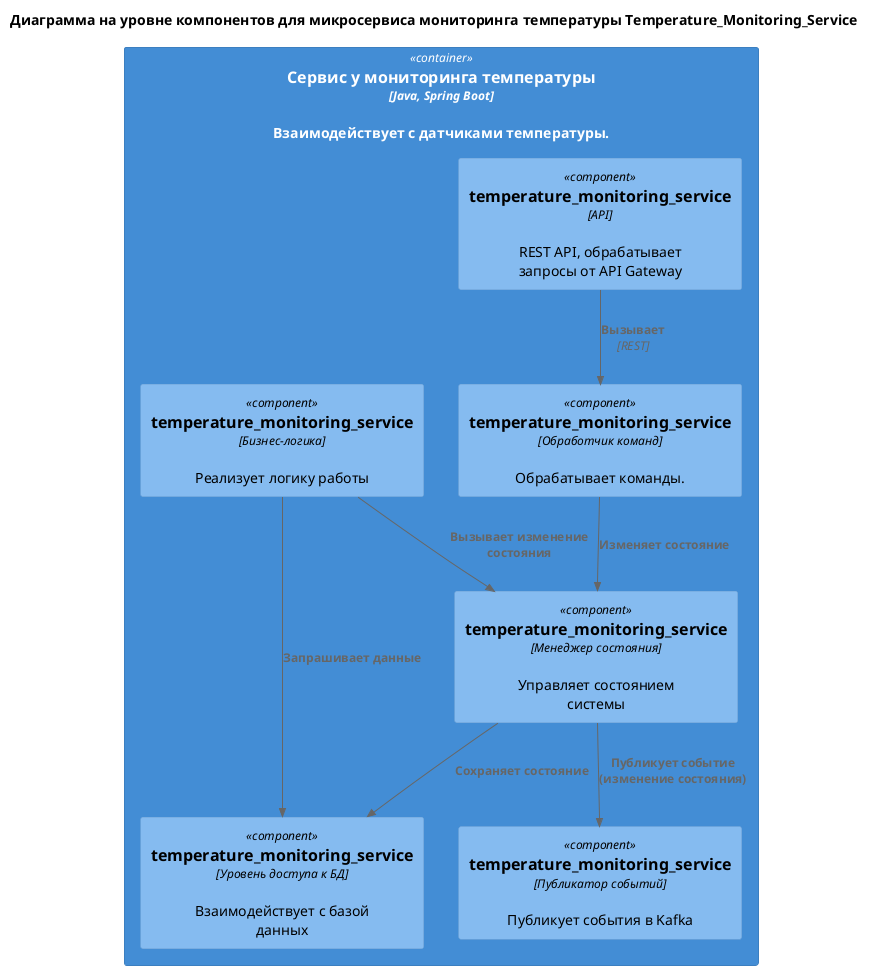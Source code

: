 @startuml
!include <c4/C4_Component>

title  Диаграмма на уровне компонентов для микросервиса мониторинга температуры Temperature_Monitoring_Service

Container(temperature_monitoring_service, "Сервис у мониторинга температуры", "Java, Spring Boot", "Взаимодействует с датчиками температуры.") {
    Component(api, temperature_monitoring_service, "API", "REST API, обрабатывает запросы от API Gateway")
    Component(command_handler, temperature_monitoring_service, "Обработчик команд", "Обрабатывает команды.")
    Component(state_manager, temperature_monitoring_service, "Менеджер состояния", "Управляет состоянием системы")
    Component(db_access_layer, temperature_monitoring_service, "Уровень доступа к БД", "Взаимодействует с базой данных")
    Component(event_publisher, temperature_monitoring_service, "Публикатор событий", "Публикует события в Kafka")
    Component(business_logic, temperature_monitoring_service, "Бизнес-логика", "Реализует логику работы ")

    Rel(api, command_handler, "Вызывает", "REST")
    Rel(command_handler, state_manager, "Изменяет состояние", "")
    Rel(state_manager, db_access_layer, "Сохраняет состояние", "")
    Rel(state_manager, event_publisher, "Публикует событие (изменение состояния)", "")
    Rel(business_logic, state_manager, "Вызывает изменение состояния", "")
    Rel(business_logic, db_access_layer, "Запрашивает данные", "")
}

@enduml